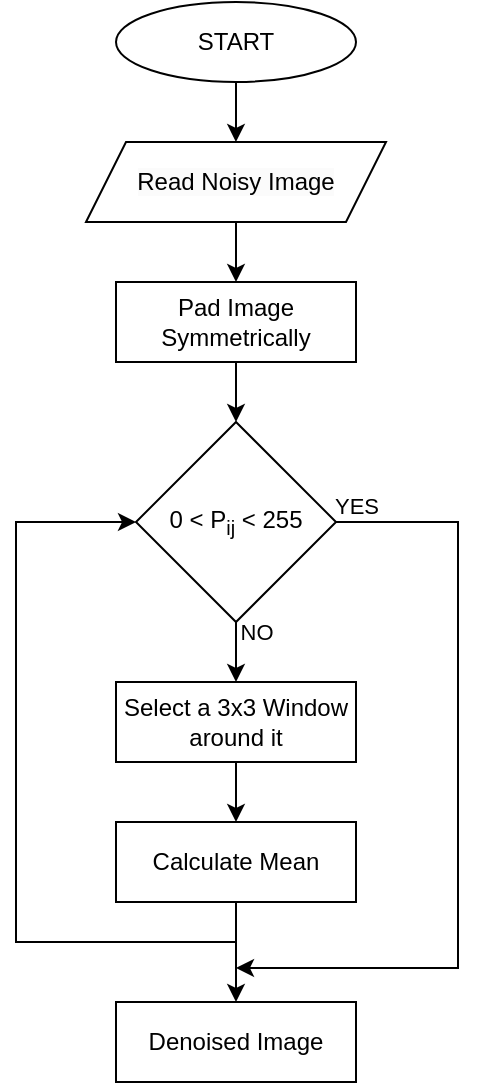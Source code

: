 <mxfile version="21.2.9" type="device">
  <diagram name="Page-1" id="P0uz7-XBLPNqK9Fpq2kc">
    <mxGraphModel dx="733" dy="410" grid="1" gridSize="10" guides="1" tooltips="1" connect="1" arrows="1" fold="1" page="1" pageScale="1" pageWidth="850" pageHeight="1100" math="0" shadow="0">
      <root>
        <mxCell id="0" />
        <mxCell id="1" parent="0" />
        <mxCell id="sAyH-QY3-4UZa70Y9tXQ-1" value="" style="edgeStyle=orthogonalEdgeStyle;rounded=0;orthogonalLoop=1;jettySize=auto;html=1;" edge="1" parent="1" source="sAyH-QY3-4UZa70Y9tXQ-2">
          <mxGeometry relative="1" as="geometry">
            <mxPoint x="169.966" y="90" as="targetPoint" />
          </mxGeometry>
        </mxCell>
        <mxCell id="sAyH-QY3-4UZa70Y9tXQ-2" value="START" style="ellipse;whiteSpace=wrap;html=1;" vertex="1" parent="1">
          <mxGeometry x="110" y="20" width="120" height="40" as="geometry" />
        </mxCell>
        <mxCell id="sAyH-QY3-4UZa70Y9tXQ-3" value="" style="edgeStyle=orthogonalEdgeStyle;rounded=0;orthogonalLoop=1;jettySize=auto;html=1;" edge="1" parent="1" source="sAyH-QY3-4UZa70Y9tXQ-4" target="sAyH-QY3-4UZa70Y9tXQ-5">
          <mxGeometry relative="1" as="geometry" />
        </mxCell>
        <mxCell id="sAyH-QY3-4UZa70Y9tXQ-4" value="&lt;span style=&quot;color: rgb(0, 0, 0); font-family: Helvetica; font-size: 12px; font-style: normal; font-variant-ligatures: normal; font-variant-caps: normal; font-weight: 400; letter-spacing: normal; orphans: 2; text-align: center; text-indent: 0px; text-transform: none; widows: 2; word-spacing: 0px; -webkit-text-stroke-width: 0px; background-color: rgb(251, 251, 251); text-decoration-thickness: initial; text-decoration-style: initial; text-decoration-color: initial; float: none; display: inline !important;&quot;&gt;Read Noisy Image&lt;/span&gt;" style="shape=parallelogram;perimeter=parallelogramPerimeter;whiteSpace=wrap;html=1;fixedSize=1;" vertex="1" parent="1">
          <mxGeometry x="95" y="90" width="150" height="40" as="geometry" />
        </mxCell>
        <mxCell id="sAyH-QY3-4UZa70Y9tXQ-6" style="edgeStyle=orthogonalEdgeStyle;rounded=0;orthogonalLoop=1;jettySize=auto;html=1;entryX=0.5;entryY=0;entryDx=0;entryDy=0;" edge="1" parent="1" source="sAyH-QY3-4UZa70Y9tXQ-5" target="sAyH-QY3-4UZa70Y9tXQ-7">
          <mxGeometry relative="1" as="geometry">
            <mxPoint x="170" y="240" as="targetPoint" />
          </mxGeometry>
        </mxCell>
        <mxCell id="sAyH-QY3-4UZa70Y9tXQ-5" value="Pad Image Symmetrically" style="whiteSpace=wrap;html=1;" vertex="1" parent="1">
          <mxGeometry x="110" y="160" width="120" height="40" as="geometry" />
        </mxCell>
        <mxCell id="sAyH-QY3-4UZa70Y9tXQ-9" style="edgeStyle=orthogonalEdgeStyle;rounded=0;orthogonalLoop=1;jettySize=auto;html=1;entryX=0.5;entryY=0;entryDx=0;entryDy=0;" edge="1" parent="1" source="sAyH-QY3-4UZa70Y9tXQ-7" target="sAyH-QY3-4UZa70Y9tXQ-8">
          <mxGeometry relative="1" as="geometry" />
        </mxCell>
        <mxCell id="sAyH-QY3-4UZa70Y9tXQ-17" value="NO" style="edgeLabel;html=1;align=center;verticalAlign=middle;resizable=0;points=[];" vertex="1" connectable="0" parent="sAyH-QY3-4UZa70Y9tXQ-9">
          <mxGeometry x="-0.813" y="-1" relative="1" as="geometry">
            <mxPoint x="11" as="offset" />
          </mxGeometry>
        </mxCell>
        <mxCell id="sAyH-QY3-4UZa70Y9tXQ-14" style="edgeStyle=orthogonalEdgeStyle;rounded=0;orthogonalLoop=1;jettySize=auto;html=1;" edge="1" parent="1" source="sAyH-QY3-4UZa70Y9tXQ-7">
          <mxGeometry relative="1" as="geometry">
            <mxPoint x="170" y="503" as="targetPoint" />
            <Array as="points">
              <mxPoint x="281" y="280" />
              <mxPoint x="281" y="503" />
            </Array>
          </mxGeometry>
        </mxCell>
        <mxCell id="sAyH-QY3-4UZa70Y9tXQ-16" value="YES" style="edgeLabel;html=1;align=center;verticalAlign=middle;resizable=0;points=[];" vertex="1" connectable="0" parent="sAyH-QY3-4UZa70Y9tXQ-14">
          <mxGeometry x="-0.925" relative="1" as="geometry">
            <mxPoint x="-5" y="-8" as="offset" />
          </mxGeometry>
        </mxCell>
        <mxCell id="sAyH-QY3-4UZa70Y9tXQ-7" value="0 &amp;lt; P&lt;sub&gt;ij&lt;/sub&gt; &amp;lt; 255" style="rhombus;whiteSpace=wrap;html=1;rounded=0;" vertex="1" parent="1">
          <mxGeometry x="120.0" y="230" width="100" height="100" as="geometry" />
        </mxCell>
        <mxCell id="sAyH-QY3-4UZa70Y9tXQ-11" value="" style="edgeStyle=orthogonalEdgeStyle;rounded=0;orthogonalLoop=1;jettySize=auto;html=1;" edge="1" parent="1" source="sAyH-QY3-4UZa70Y9tXQ-8" target="sAyH-QY3-4UZa70Y9tXQ-10">
          <mxGeometry relative="1" as="geometry" />
        </mxCell>
        <mxCell id="sAyH-QY3-4UZa70Y9tXQ-8" value="Select a 3x3 Window around it" style="whiteSpace=wrap;html=1;rounded=0;" vertex="1" parent="1">
          <mxGeometry x="110" y="360" width="120" height="40" as="geometry" />
        </mxCell>
        <mxCell id="sAyH-QY3-4UZa70Y9tXQ-13" style="edgeStyle=orthogonalEdgeStyle;rounded=0;orthogonalLoop=1;jettySize=auto;html=1;entryX=0.5;entryY=0;entryDx=0;entryDy=0;" edge="1" parent="1" source="sAyH-QY3-4UZa70Y9tXQ-10" target="sAyH-QY3-4UZa70Y9tXQ-12">
          <mxGeometry relative="1" as="geometry" />
        </mxCell>
        <mxCell id="sAyH-QY3-4UZa70Y9tXQ-10" value="Calculate Mean" style="whiteSpace=wrap;html=1;rounded=0;" vertex="1" parent="1">
          <mxGeometry x="110" y="430" width="120" height="40" as="geometry" />
        </mxCell>
        <mxCell id="sAyH-QY3-4UZa70Y9tXQ-12" value="Denoised Image" style="rounded=0;whiteSpace=wrap;html=1;" vertex="1" parent="1">
          <mxGeometry x="110" y="520" width="120" height="40" as="geometry" />
        </mxCell>
        <mxCell id="sAyH-QY3-4UZa70Y9tXQ-15" value="" style="endArrow=classic;html=1;rounded=0;entryX=0;entryY=0.5;entryDx=0;entryDy=0;" edge="1" parent="1" target="sAyH-QY3-4UZa70Y9tXQ-7">
          <mxGeometry width="50" height="50" relative="1" as="geometry">
            <mxPoint x="170" y="490" as="sourcePoint" />
            <mxPoint x="380" y="420" as="targetPoint" />
            <Array as="points">
              <mxPoint x="60" y="490" />
              <mxPoint x="60" y="280" />
            </Array>
          </mxGeometry>
        </mxCell>
      </root>
    </mxGraphModel>
  </diagram>
</mxfile>
